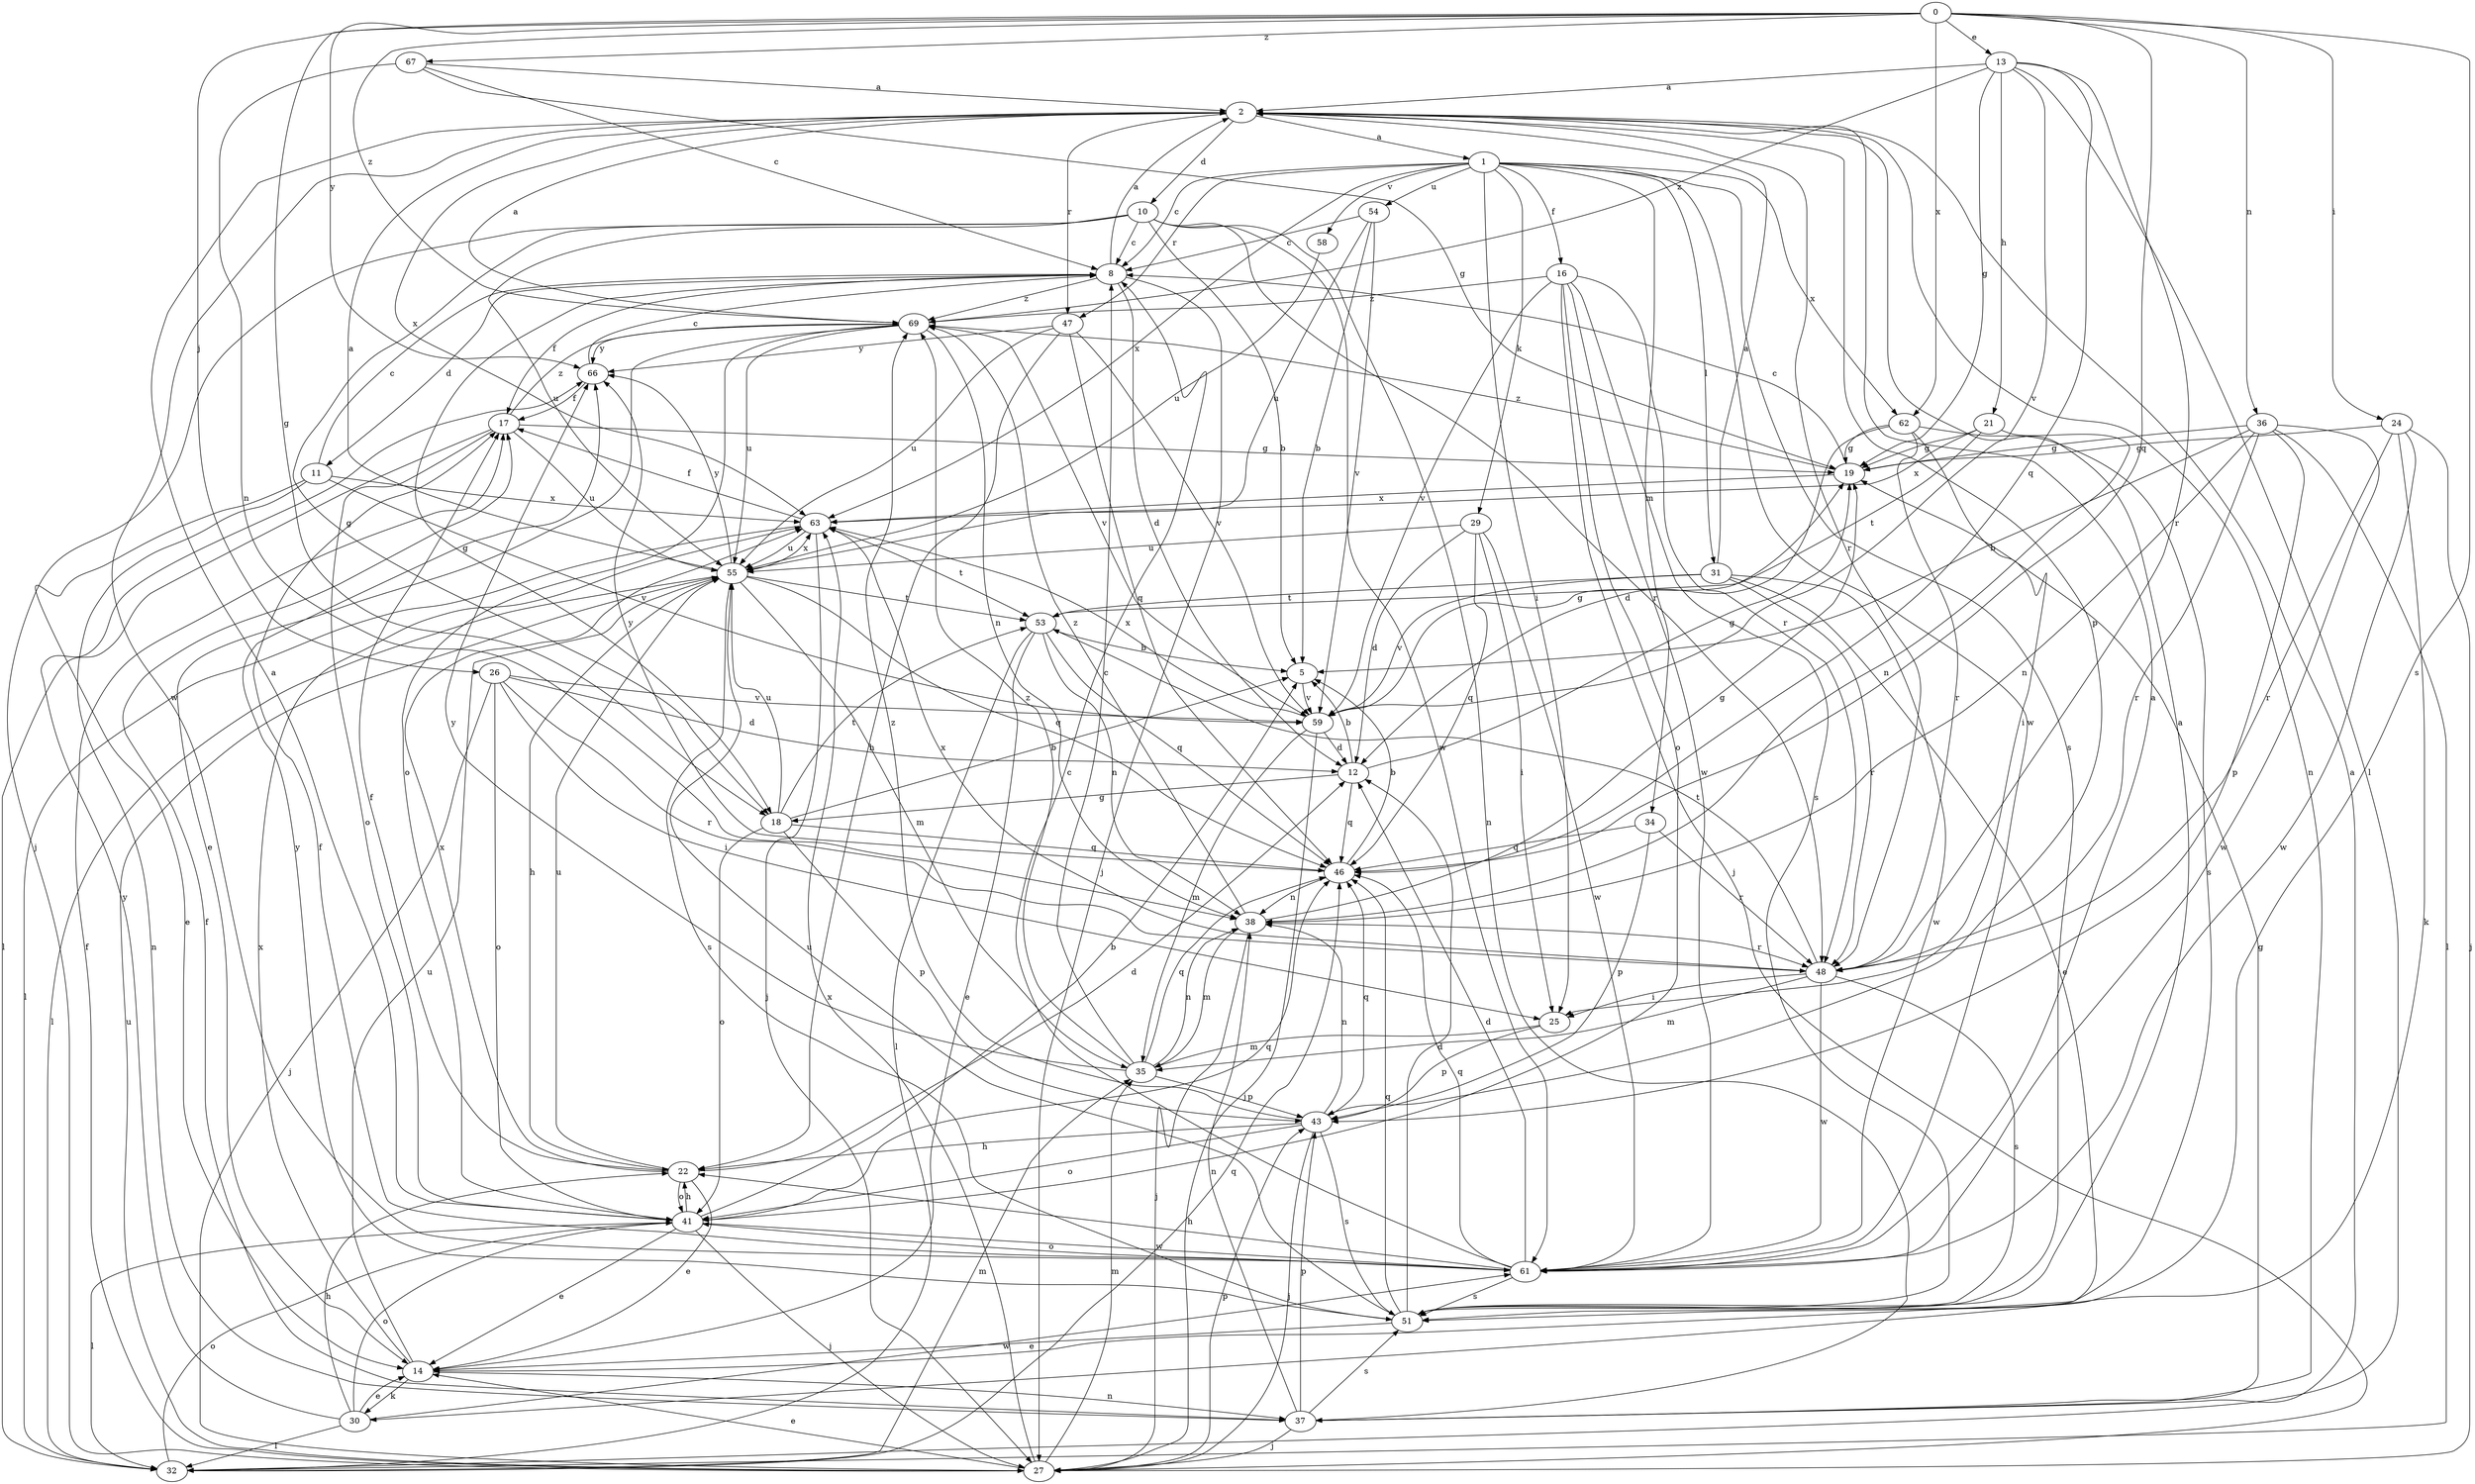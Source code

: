 strict digraph  {
0;
1;
2;
5;
8;
10;
11;
12;
13;
14;
16;
17;
18;
19;
21;
22;
24;
25;
26;
27;
29;
30;
31;
32;
34;
35;
36;
37;
38;
41;
43;
46;
47;
48;
51;
53;
54;
55;
58;
59;
61;
62;
63;
66;
67;
69;
0 -> 13  [label=e];
0 -> 18  [label=g];
0 -> 24  [label=i];
0 -> 26  [label=j];
0 -> 36  [label=n];
0 -> 46  [label=q];
0 -> 51  [label=s];
0 -> 62  [label=x];
0 -> 66  [label=y];
0 -> 67  [label=z];
0 -> 69  [label=z];
1 -> 8  [label=c];
1 -> 16  [label=f];
1 -> 25  [label=i];
1 -> 29  [label=k];
1 -> 31  [label=l];
1 -> 34  [label=m];
1 -> 47  [label=r];
1 -> 51  [label=s];
1 -> 54  [label=u];
1 -> 58  [label=v];
1 -> 61  [label=w];
1 -> 62  [label=x];
1 -> 63  [label=x];
2 -> 1  [label=a];
2 -> 10  [label=d];
2 -> 37  [label=n];
2 -> 43  [label=p];
2 -> 47  [label=r];
2 -> 48  [label=r];
2 -> 61  [label=w];
2 -> 63  [label=x];
5 -> 59  [label=v];
8 -> 2  [label=a];
8 -> 11  [label=d];
8 -> 12  [label=d];
8 -> 17  [label=f];
8 -> 18  [label=g];
8 -> 27  [label=j];
8 -> 69  [label=z];
10 -> 5  [label=b];
10 -> 8  [label=c];
10 -> 18  [label=g];
10 -> 27  [label=j];
10 -> 37  [label=n];
10 -> 48  [label=r];
10 -> 55  [label=u];
10 -> 61  [label=w];
11 -> 8  [label=c];
11 -> 14  [label=e];
11 -> 37  [label=n];
11 -> 59  [label=v];
11 -> 63  [label=x];
12 -> 5  [label=b];
12 -> 18  [label=g];
12 -> 19  [label=g];
12 -> 46  [label=q];
13 -> 2  [label=a];
13 -> 19  [label=g];
13 -> 21  [label=h];
13 -> 32  [label=l];
13 -> 46  [label=q];
13 -> 48  [label=r];
13 -> 59  [label=v];
13 -> 69  [label=z];
14 -> 30  [label=k];
14 -> 37  [label=n];
14 -> 55  [label=u];
14 -> 63  [label=x];
16 -> 27  [label=j];
16 -> 41  [label=o];
16 -> 48  [label=r];
16 -> 51  [label=s];
16 -> 59  [label=v];
16 -> 61  [label=w];
16 -> 69  [label=z];
17 -> 19  [label=g];
17 -> 32  [label=l];
17 -> 41  [label=o];
17 -> 55  [label=u];
17 -> 69  [label=z];
18 -> 5  [label=b];
18 -> 41  [label=o];
18 -> 43  [label=p];
18 -> 46  [label=q];
18 -> 53  [label=t];
18 -> 55  [label=u];
19 -> 8  [label=c];
19 -> 63  [label=x];
19 -> 69  [label=z];
21 -> 19  [label=g];
21 -> 38  [label=n];
21 -> 53  [label=t];
21 -> 63  [label=x];
22 -> 12  [label=d];
22 -> 14  [label=e];
22 -> 17  [label=f];
22 -> 41  [label=o];
22 -> 55  [label=u];
22 -> 63  [label=x];
24 -> 19  [label=g];
24 -> 27  [label=j];
24 -> 30  [label=k];
24 -> 48  [label=r];
24 -> 61  [label=w];
25 -> 35  [label=m];
25 -> 43  [label=p];
26 -> 12  [label=d];
26 -> 25  [label=i];
26 -> 27  [label=j];
26 -> 41  [label=o];
26 -> 48  [label=r];
26 -> 59  [label=v];
27 -> 14  [label=e];
27 -> 17  [label=f];
27 -> 35  [label=m];
27 -> 43  [label=p];
27 -> 55  [label=u];
27 -> 63  [label=x];
29 -> 12  [label=d];
29 -> 25  [label=i];
29 -> 46  [label=q];
29 -> 55  [label=u];
29 -> 61  [label=w];
30 -> 14  [label=e];
30 -> 22  [label=h];
30 -> 32  [label=l];
30 -> 41  [label=o];
30 -> 61  [label=w];
30 -> 66  [label=y];
31 -> 2  [label=a];
31 -> 14  [label=e];
31 -> 48  [label=r];
31 -> 53  [label=t];
31 -> 59  [label=v];
31 -> 61  [label=w];
32 -> 35  [label=m];
32 -> 41  [label=o];
32 -> 46  [label=q];
34 -> 43  [label=p];
34 -> 46  [label=q];
34 -> 48  [label=r];
35 -> 8  [label=c];
35 -> 38  [label=n];
35 -> 43  [label=p];
35 -> 46  [label=q];
35 -> 66  [label=y];
35 -> 69  [label=z];
36 -> 5  [label=b];
36 -> 19  [label=g];
36 -> 32  [label=l];
36 -> 38  [label=n];
36 -> 43  [label=p];
36 -> 48  [label=r];
36 -> 61  [label=w];
37 -> 2  [label=a];
37 -> 17  [label=f];
37 -> 19  [label=g];
37 -> 27  [label=j];
37 -> 38  [label=n];
37 -> 43  [label=p];
37 -> 51  [label=s];
38 -> 19  [label=g];
38 -> 27  [label=j];
38 -> 35  [label=m];
38 -> 48  [label=r];
38 -> 69  [label=z];
41 -> 2  [label=a];
41 -> 5  [label=b];
41 -> 14  [label=e];
41 -> 22  [label=h];
41 -> 27  [label=j];
41 -> 32  [label=l];
41 -> 46  [label=q];
41 -> 61  [label=w];
43 -> 22  [label=h];
43 -> 27  [label=j];
43 -> 38  [label=n];
43 -> 41  [label=o];
43 -> 46  [label=q];
43 -> 51  [label=s];
43 -> 69  [label=z];
46 -> 5  [label=b];
46 -> 38  [label=n];
46 -> 66  [label=y];
47 -> 22  [label=h];
47 -> 46  [label=q];
47 -> 55  [label=u];
47 -> 59  [label=v];
47 -> 66  [label=y];
48 -> 25  [label=i];
48 -> 35  [label=m];
48 -> 51  [label=s];
48 -> 53  [label=t];
48 -> 61  [label=w];
48 -> 63  [label=x];
51 -> 2  [label=a];
51 -> 12  [label=d];
51 -> 14  [label=e];
51 -> 46  [label=q];
51 -> 55  [label=u];
51 -> 66  [label=y];
53 -> 5  [label=b];
53 -> 14  [label=e];
53 -> 32  [label=l];
53 -> 38  [label=n];
53 -> 46  [label=q];
54 -> 5  [label=b];
54 -> 8  [label=c];
54 -> 55  [label=u];
54 -> 59  [label=v];
55 -> 2  [label=a];
55 -> 22  [label=h];
55 -> 32  [label=l];
55 -> 35  [label=m];
55 -> 46  [label=q];
55 -> 51  [label=s];
55 -> 53  [label=t];
55 -> 63  [label=x];
55 -> 66  [label=y];
58 -> 55  [label=u];
59 -> 12  [label=d];
59 -> 19  [label=g];
59 -> 27  [label=j];
59 -> 35  [label=m];
59 -> 63  [label=x];
61 -> 2  [label=a];
61 -> 8  [label=c];
61 -> 12  [label=d];
61 -> 17  [label=f];
61 -> 22  [label=h];
61 -> 41  [label=o];
61 -> 46  [label=q];
61 -> 51  [label=s];
62 -> 12  [label=d];
62 -> 19  [label=g];
62 -> 25  [label=i];
62 -> 48  [label=r];
62 -> 51  [label=s];
63 -> 17  [label=f];
63 -> 27  [label=j];
63 -> 32  [label=l];
63 -> 53  [label=t];
63 -> 55  [label=u];
66 -> 8  [label=c];
66 -> 17  [label=f];
67 -> 2  [label=a];
67 -> 8  [label=c];
67 -> 19  [label=g];
67 -> 38  [label=n];
69 -> 2  [label=a];
69 -> 14  [label=e];
69 -> 38  [label=n];
69 -> 41  [label=o];
69 -> 55  [label=u];
69 -> 59  [label=v];
69 -> 66  [label=y];
}
